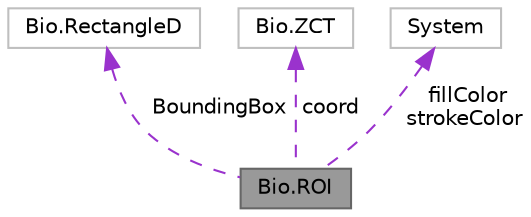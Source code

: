 digraph "Bio.ROI"
{
 // LATEX_PDF_SIZE
  bgcolor="transparent";
  edge [fontname=Helvetica,fontsize=10,labelfontname=Helvetica,labelfontsize=10];
  node [fontname=Helvetica,fontsize=10,shape=box,height=0.2,width=0.4];
  Node1 [label="Bio.ROI",height=0.2,width=0.4,color="gray40", fillcolor="grey60", style="filled", fontcolor="black",tooltip=" "];
  Node2 -> Node1 [dir="back",color="darkorchid3",style="dashed",label=" BoundingBox" ];
  Node2 [label="Bio.RectangleD",height=0.2,width=0.4,color="grey75", fillcolor="white", style="filled",URL="$struct_bio_1_1_rectangle_d.html",tooltip=" "];
  Node3 -> Node1 [dir="back",color="darkorchid3",style="dashed",label=" coord" ];
  Node3 [label="Bio.ZCT",height=0.2,width=0.4,color="grey75", fillcolor="white", style="filled",URL="$struct_bio_1_1_z_c_t.html",tooltip=" "];
  Node4 -> Node1 [dir="back",color="darkorchid3",style="dashed",label=" fillColor\nstrokeColor" ];
  Node4 [label="System",height=0.2,width=0.4,color="grey75", fillcolor="white", style="filled",tooltip=" "];
}
